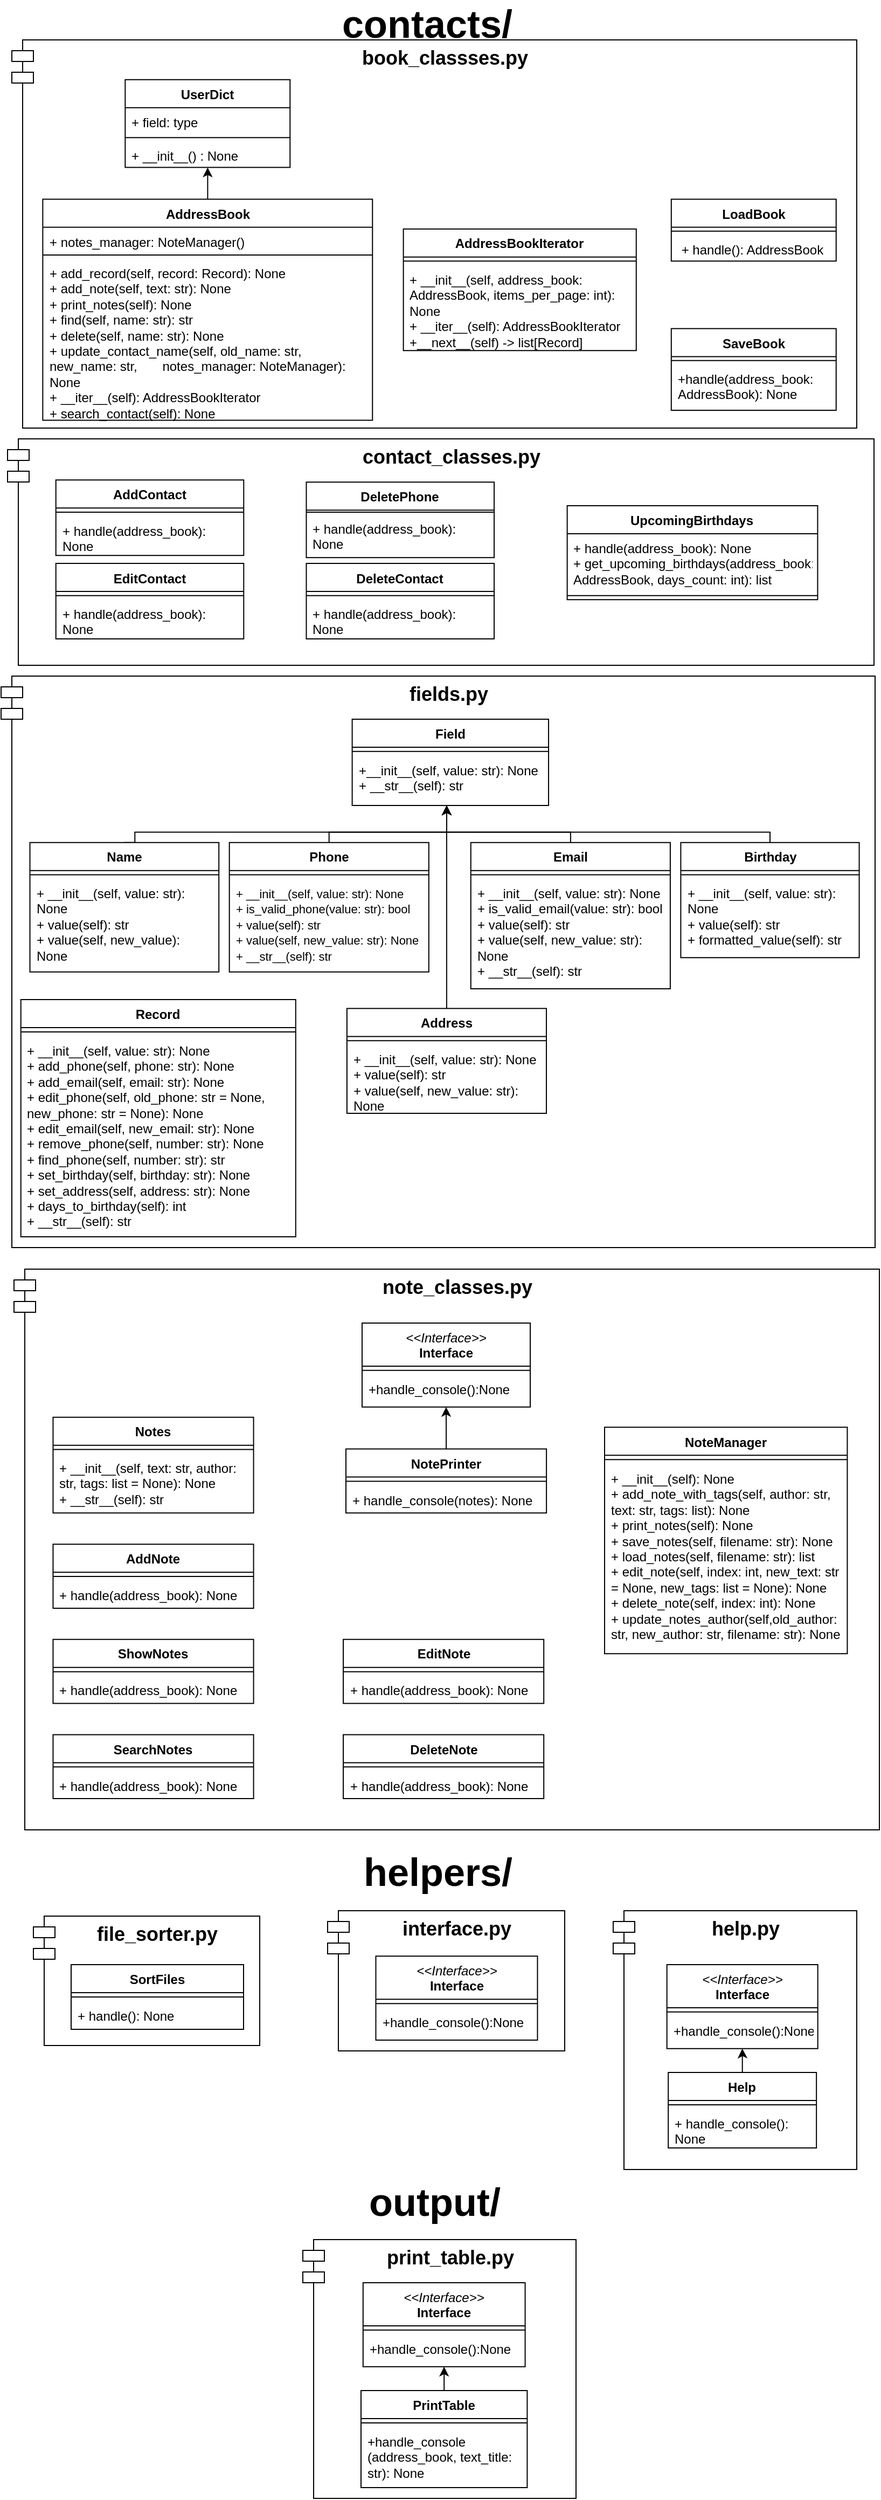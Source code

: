 <mxfile version="22.1.16" type="device">
  <diagram name="Страница — 1" id="YA0gbOQREJx_1X5DMT34">
    <mxGraphModel dx="965" dy="424" grid="1" gridSize="10" guides="1" tooltips="1" connect="1" arrows="1" fold="1" page="1" pageScale="1" pageWidth="827" pageHeight="1169" math="0" shadow="0">
      <root>
        <mxCell id="0" />
        <mxCell id="1" parent="0" />
        <mxCell id="fIZk-Au_TW16lUrg5-2D-3" value="" style="group" parent="1" vertex="1" connectable="0">
          <mxGeometry x="12" y="1180" width="803" height="520" as="geometry" />
        </mxCell>
        <mxCell id="fIZk-Au_TW16lUrg5-2D-47" value="" style="group" parent="fIZk-Au_TW16lUrg5-2D-3" vertex="1" connectable="0">
          <mxGeometry width="803" height="520" as="geometry" />
        </mxCell>
        <mxCell id="BQGbku_7ywCpy-vDLekk-100" value="&lt;font style=&quot;font-size: 18px;&quot;&gt;&lt;b&gt;note_classes.py&lt;/b&gt;&lt;/font&gt;" style="shape=module;align=left;spacingLeft=20;align=center;verticalAlign=top;whiteSpace=wrap;html=1;" parent="fIZk-Au_TW16lUrg5-2D-47" vertex="1">
          <mxGeometry width="803" height="520" as="geometry" />
        </mxCell>
        <mxCell id="BQGbku_7ywCpy-vDLekk-101" value="Notes" style="swimlane;fontStyle=1;align=center;verticalAlign=top;childLayout=stackLayout;horizontal=1;startSize=26;horizontalStack=0;resizeParent=1;resizeParentMax=0;resizeLast=0;collapsible=1;marginBottom=0;whiteSpace=wrap;html=1;" parent="fIZk-Au_TW16lUrg5-2D-47" vertex="1">
          <mxGeometry x="36.233" y="137.358" width="186.061" height="88.792" as="geometry" />
        </mxCell>
        <mxCell id="BQGbku_7ywCpy-vDLekk-102" value="" style="line;strokeWidth=1;fillColor=none;align=left;verticalAlign=middle;spacingTop=-1;spacingLeft=3;spacingRight=3;rotatable=0;labelPosition=right;points=[];portConstraint=eastwest;strokeColor=inherit;" parent="BQGbku_7ywCpy-vDLekk-101" vertex="1">
          <mxGeometry y="26" width="186.061" height="7.849" as="geometry" />
        </mxCell>
        <mxCell id="BQGbku_7ywCpy-vDLekk-103" value="+&amp;nbsp;__init__(self, text: str, author: str, tags: list = None): None&lt;br&gt;+&amp;nbsp;__str__(self): str" style="text;strokeColor=none;fillColor=none;align=left;verticalAlign=top;spacingLeft=4;spacingRight=4;overflow=hidden;rotatable=0;points=[[0,0.5],[1,0.5]];portConstraint=eastwest;whiteSpace=wrap;html=1;" parent="BQGbku_7ywCpy-vDLekk-101" vertex="1">
          <mxGeometry y="33.849" width="186.061" height="54.943" as="geometry" />
        </mxCell>
        <mxCell id="BQGbku_7ywCpy-vDLekk-104" value="NotePrinter" style="swimlane;fontStyle=1;align=center;verticalAlign=top;childLayout=stackLayout;horizontal=1;startSize=26;horizontalStack=0;resizeParent=1;resizeParentMax=0;resizeLast=0;collapsible=1;marginBottom=0;whiteSpace=wrap;html=1;" parent="fIZk-Au_TW16lUrg5-2D-47" vertex="1">
          <mxGeometry x="307.999" y="166.79" width="186.061" height="59.358" as="geometry" />
        </mxCell>
        <mxCell id="BQGbku_7ywCpy-vDLekk-105" value="" style="line;strokeWidth=1;fillColor=none;align=left;verticalAlign=middle;spacingTop=-1;spacingLeft=3;spacingRight=3;rotatable=0;labelPosition=right;points=[];portConstraint=eastwest;strokeColor=inherit;" parent="BQGbku_7ywCpy-vDLekk-104" vertex="1">
          <mxGeometry y="26" width="186.061" height="7.849" as="geometry" />
        </mxCell>
        <mxCell id="BQGbku_7ywCpy-vDLekk-106" value="+ handle_console(notes): None" style="text;strokeColor=none;fillColor=none;align=left;verticalAlign=top;spacingLeft=4;spacingRight=4;overflow=hidden;rotatable=0;points=[[0,0.5],[1,0.5]];portConstraint=eastwest;whiteSpace=wrap;html=1;" parent="BQGbku_7ywCpy-vDLekk-104" vertex="1">
          <mxGeometry y="33.849" width="186.061" height="25.509" as="geometry" />
        </mxCell>
        <mxCell id="BQGbku_7ywCpy-vDLekk-109" value="&lt;b style=&quot;border-color: var(--border-color);&quot;&gt;&lt;i style=&quot;border-color: var(--border-color); font-weight: 400;&quot;&gt;&amp;lt;&amp;lt;Interface&amp;gt;&amp;gt;&lt;/i&gt;&lt;br&gt;Interface&lt;br&gt;&lt;br&gt;&lt;/b&gt;" style="swimlane;fontStyle=1;align=center;verticalAlign=top;childLayout=stackLayout;horizontal=1;startSize=40;horizontalStack=0;resizeParent=1;resizeParentMax=0;resizeLast=0;collapsible=1;marginBottom=0;whiteSpace=wrap;html=1;" parent="fIZk-Au_TW16lUrg5-2D-47" vertex="1">
          <mxGeometry x="323" y="50" width="156.02" height="77.849" as="geometry" />
        </mxCell>
        <mxCell id="BQGbku_7ywCpy-vDLekk-111" value="" style="line;strokeWidth=1;fillColor=none;align=left;verticalAlign=middle;spacingTop=-1;spacingLeft=3;spacingRight=3;rotatable=0;labelPosition=right;points=[];portConstraint=eastwest;strokeColor=inherit;" parent="BQGbku_7ywCpy-vDLekk-109" vertex="1">
          <mxGeometry y="40" width="156.02" height="7.849" as="geometry" />
        </mxCell>
        <mxCell id="BQGbku_7ywCpy-vDLekk-112" value="+handle_console():None" style="text;strokeColor=none;fillColor=none;align=left;verticalAlign=top;spacingLeft=4;spacingRight=4;overflow=hidden;rotatable=0;points=[[0,0.5],[1,0.5]];portConstraint=eastwest;whiteSpace=wrap;html=1;" parent="BQGbku_7ywCpy-vDLekk-109" vertex="1">
          <mxGeometry y="47.849" width="156.02" height="30" as="geometry" />
        </mxCell>
        <mxCell id="BQGbku_7ywCpy-vDLekk-113" style="edgeStyle=orthogonalEdgeStyle;rounded=0;orthogonalLoop=1;jettySize=auto;html=1;" parent="fIZk-Au_TW16lUrg5-2D-47" source="BQGbku_7ywCpy-vDLekk-104" target="BQGbku_7ywCpy-vDLekk-109" edge="1">
          <mxGeometry relative="1" as="geometry" />
        </mxCell>
        <mxCell id="BQGbku_7ywCpy-vDLekk-114" value="NoteManager" style="swimlane;fontStyle=1;align=center;verticalAlign=top;childLayout=stackLayout;horizontal=1;startSize=26;horizontalStack=0;resizeParent=1;resizeParentMax=0;resizeLast=0;collapsible=1;marginBottom=0;whiteSpace=wrap;html=1;" parent="fIZk-Au_TW16lUrg5-2D-47" vertex="1">
          <mxGeometry x="548.0" y="146.68" width="225.23" height="209.999" as="geometry" />
        </mxCell>
        <mxCell id="BQGbku_7ywCpy-vDLekk-115" value="" style="line;strokeWidth=1;fillColor=none;align=left;verticalAlign=middle;spacingTop=-1;spacingLeft=3;spacingRight=3;rotatable=0;labelPosition=right;points=[];portConstraint=eastwest;strokeColor=inherit;" parent="BQGbku_7ywCpy-vDLekk-114" vertex="1">
          <mxGeometry y="26" width="225.23" height="7.849" as="geometry" />
        </mxCell>
        <mxCell id="BQGbku_7ywCpy-vDLekk-116" value="+&amp;nbsp;__init__(self): None&lt;br&gt;+&amp;nbsp;add_note_with_tags(self, author: str, text: str, tags: list): None&lt;br&gt;+&amp;nbsp;print_notes(self): None&lt;br&gt;+&amp;nbsp;save_notes(self, filename: str): None&lt;br&gt;+&amp;nbsp;load_notes(self, filename: str): list&lt;br&gt;+&amp;nbsp;edit_note(self, index: int, new_text: str = None,&amp;nbsp;new_tags: list = None): None&lt;br&gt;+ delete_note(self, index: int): None&lt;br&gt;+&amp;nbsp;&lt;span style=&quot;background-color: initial;&quot;&gt;update_notes_author(self,old_author: str, new_author: str,&lt;/span&gt;&lt;span style=&quot;background-color: initial;&quot;&gt;&amp;nbsp;filename: str): None&lt;/span&gt;&lt;span style=&quot;background-color: initial;&quot;&gt;&lt;br&gt;&lt;/span&gt;" style="text;strokeColor=none;fillColor=none;align=left;verticalAlign=top;spacingLeft=4;spacingRight=4;overflow=hidden;rotatable=0;points=[[0,0.5],[1,0.5]];portConstraint=eastwest;whiteSpace=wrap;html=1;" parent="BQGbku_7ywCpy-vDLekk-114" vertex="1">
          <mxGeometry y="33.849" width="225.23" height="176.15" as="geometry" />
        </mxCell>
        <mxCell id="BQGbku_7ywCpy-vDLekk-117" value="AddNote" style="swimlane;fontStyle=1;align=center;verticalAlign=top;childLayout=stackLayout;horizontal=1;startSize=26;horizontalStack=0;resizeParent=1;resizeParentMax=0;resizeLast=0;collapsible=1;marginBottom=0;whiteSpace=wrap;html=1;" parent="fIZk-Au_TW16lUrg5-2D-47" vertex="1">
          <mxGeometry x="36.233" y="255.094" width="186.061" height="59.358" as="geometry" />
        </mxCell>
        <mxCell id="BQGbku_7ywCpy-vDLekk-118" value="" style="line;strokeWidth=1;fillColor=none;align=left;verticalAlign=middle;spacingTop=-1;spacingLeft=3;spacingRight=3;rotatable=0;labelPosition=right;points=[];portConstraint=eastwest;strokeColor=inherit;" parent="BQGbku_7ywCpy-vDLekk-117" vertex="1">
          <mxGeometry y="26" width="186.061" height="7.849" as="geometry" />
        </mxCell>
        <mxCell id="BQGbku_7ywCpy-vDLekk-119" value="+ handle(address_book): None&lt;br&gt;" style="text;strokeColor=none;fillColor=none;align=left;verticalAlign=top;spacingLeft=4;spacingRight=4;overflow=hidden;rotatable=0;points=[[0,0.5],[1,0.5]];portConstraint=eastwest;whiteSpace=wrap;html=1;" parent="BQGbku_7ywCpy-vDLekk-117" vertex="1">
          <mxGeometry y="33.849" width="186.061" height="25.509" as="geometry" />
        </mxCell>
        <mxCell id="BQGbku_7ywCpy-vDLekk-120" value="ShowNotes" style="swimlane;fontStyle=1;align=center;verticalAlign=top;childLayout=stackLayout;horizontal=1;startSize=26;horizontalStack=0;resizeParent=1;resizeParentMax=0;resizeLast=0;collapsible=1;marginBottom=0;whiteSpace=wrap;html=1;" parent="fIZk-Au_TW16lUrg5-2D-47" vertex="1">
          <mxGeometry x="36.233" y="343.396" width="186.061" height="59.358" as="geometry" />
        </mxCell>
        <mxCell id="BQGbku_7ywCpy-vDLekk-121" value="" style="line;strokeWidth=1;fillColor=none;align=left;verticalAlign=middle;spacingTop=-1;spacingLeft=3;spacingRight=3;rotatable=0;labelPosition=right;points=[];portConstraint=eastwest;strokeColor=inherit;" parent="BQGbku_7ywCpy-vDLekk-120" vertex="1">
          <mxGeometry y="26" width="186.061" height="7.849" as="geometry" />
        </mxCell>
        <mxCell id="BQGbku_7ywCpy-vDLekk-122" value="+ handle(address_book): None&lt;br&gt;" style="text;strokeColor=none;fillColor=none;align=left;verticalAlign=top;spacingLeft=4;spacingRight=4;overflow=hidden;rotatable=0;points=[[0,0.5],[1,0.5]];portConstraint=eastwest;whiteSpace=wrap;html=1;" parent="BQGbku_7ywCpy-vDLekk-120" vertex="1">
          <mxGeometry y="33.849" width="186.061" height="25.509" as="geometry" />
        </mxCell>
        <mxCell id="BQGbku_7ywCpy-vDLekk-124" value="SearchNotes" style="swimlane;fontStyle=1;align=center;verticalAlign=top;childLayout=stackLayout;horizontal=1;startSize=26;horizontalStack=0;resizeParent=1;resizeParentMax=0;resizeLast=0;collapsible=1;marginBottom=0;whiteSpace=wrap;html=1;" parent="fIZk-Au_TW16lUrg5-2D-47" vertex="1">
          <mxGeometry x="36.233" y="431.698" width="186.061" height="59.358" as="geometry" />
        </mxCell>
        <mxCell id="BQGbku_7ywCpy-vDLekk-125" value="" style="line;strokeWidth=1;fillColor=none;align=left;verticalAlign=middle;spacingTop=-1;spacingLeft=3;spacingRight=3;rotatable=0;labelPosition=right;points=[];portConstraint=eastwest;strokeColor=inherit;" parent="BQGbku_7ywCpy-vDLekk-124" vertex="1">
          <mxGeometry y="26" width="186.061" height="7.849" as="geometry" />
        </mxCell>
        <mxCell id="BQGbku_7ywCpy-vDLekk-126" value="+ handle(address_book): None&lt;br&gt;" style="text;strokeColor=none;fillColor=none;align=left;verticalAlign=top;spacingLeft=4;spacingRight=4;overflow=hidden;rotatable=0;points=[[0,0.5],[1,0.5]];portConstraint=eastwest;whiteSpace=wrap;html=1;" parent="BQGbku_7ywCpy-vDLekk-124" vertex="1">
          <mxGeometry y="33.849" width="186.061" height="25.509" as="geometry" />
        </mxCell>
        <mxCell id="BQGbku_7ywCpy-vDLekk-127" value="EditNote" style="swimlane;fontStyle=1;align=center;verticalAlign=top;childLayout=stackLayout;horizontal=1;startSize=26;horizontalStack=0;resizeParent=1;resizeParentMax=0;resizeLast=0;collapsible=1;marginBottom=0;whiteSpace=wrap;html=1;" parent="fIZk-Au_TW16lUrg5-2D-47" vertex="1">
          <mxGeometry x="305.532" y="343.396" width="186.061" height="59.358" as="geometry" />
        </mxCell>
        <mxCell id="BQGbku_7ywCpy-vDLekk-128" value="" style="line;strokeWidth=1;fillColor=none;align=left;verticalAlign=middle;spacingTop=-1;spacingLeft=3;spacingRight=3;rotatable=0;labelPosition=right;points=[];portConstraint=eastwest;strokeColor=inherit;" parent="BQGbku_7ywCpy-vDLekk-127" vertex="1">
          <mxGeometry y="26" width="186.061" height="7.849" as="geometry" />
        </mxCell>
        <mxCell id="BQGbku_7ywCpy-vDLekk-129" value="+ handle(address_book): None&lt;br&gt;" style="text;strokeColor=none;fillColor=none;align=left;verticalAlign=top;spacingLeft=4;spacingRight=4;overflow=hidden;rotatable=0;points=[[0,0.5],[1,0.5]];portConstraint=eastwest;whiteSpace=wrap;html=1;" parent="BQGbku_7ywCpy-vDLekk-127" vertex="1">
          <mxGeometry y="33.849" width="186.061" height="25.509" as="geometry" />
        </mxCell>
        <mxCell id="BQGbku_7ywCpy-vDLekk-130" value="DeleteNote" style="swimlane;fontStyle=1;align=center;verticalAlign=top;childLayout=stackLayout;horizontal=1;startSize=26;horizontalStack=0;resizeParent=1;resizeParentMax=0;resizeLast=0;collapsible=1;marginBottom=0;whiteSpace=wrap;html=1;" parent="fIZk-Au_TW16lUrg5-2D-47" vertex="1">
          <mxGeometry x="305.532" y="431.698" width="186.061" height="59.358" as="geometry" />
        </mxCell>
        <mxCell id="BQGbku_7ywCpy-vDLekk-131" value="" style="line;strokeWidth=1;fillColor=none;align=left;verticalAlign=middle;spacingTop=-1;spacingLeft=3;spacingRight=3;rotatable=0;labelPosition=right;points=[];portConstraint=eastwest;strokeColor=inherit;" parent="BQGbku_7ywCpy-vDLekk-130" vertex="1">
          <mxGeometry y="26" width="186.061" height="7.849" as="geometry" />
        </mxCell>
        <mxCell id="BQGbku_7ywCpy-vDLekk-132" value="+ handle(address_book): None&lt;br&gt;" style="text;strokeColor=none;fillColor=none;align=left;verticalAlign=top;spacingLeft=4;spacingRight=4;overflow=hidden;rotatable=0;points=[[0,0.5],[1,0.5]];portConstraint=eastwest;whiteSpace=wrap;html=1;" parent="BQGbku_7ywCpy-vDLekk-130" vertex="1">
          <mxGeometry y="33.849" width="186.061" height="25.509" as="geometry" />
        </mxCell>
        <mxCell id="fIZk-Au_TW16lUrg5-2D-5" value="" style="group" parent="1" vertex="1" connectable="0">
          <mxGeometry x="16" y="410" width="794" height="210" as="geometry" />
        </mxCell>
        <mxCell id="BQGbku_7ywCpy-vDLekk-48" value="&lt;font style=&quot;font-size: 18px;&quot;&gt;&lt;b&gt;contact_classes.py&lt;/b&gt;&lt;/font&gt;" style="shape=module;align=left;spacingLeft=20;align=center;verticalAlign=top;whiteSpace=wrap;html=1;" parent="fIZk-Au_TW16lUrg5-2D-5" vertex="1">
          <mxGeometry x="-10" width="804" height="210" as="geometry" />
        </mxCell>
        <mxCell id="BQGbku_7ywCpy-vDLekk-49" value="AddContact" style="swimlane;fontStyle=1;align=center;verticalAlign=top;childLayout=stackLayout;horizontal=1;startSize=26;horizontalStack=0;resizeParent=1;resizeParentMax=0;resizeLast=0;collapsible=1;marginBottom=0;whiteSpace=wrap;html=1;" parent="fIZk-Au_TW16lUrg5-2D-5" vertex="1">
          <mxGeometry x="34.86" y="38.18" width="174.29" height="69.996" as="geometry" />
        </mxCell>
        <mxCell id="BQGbku_7ywCpy-vDLekk-51" value="" style="line;strokeWidth=1;fillColor=none;align=left;verticalAlign=middle;spacingTop=-1;spacingLeft=3;spacingRight=3;rotatable=0;labelPosition=right;points=[];portConstraint=eastwest;strokeColor=inherit;" parent="BQGbku_7ywCpy-vDLekk-49" vertex="1">
          <mxGeometry y="26" width="174.29" height="7.636" as="geometry" />
        </mxCell>
        <mxCell id="BQGbku_7ywCpy-vDLekk-52" value="+&amp;nbsp;handle(address_book): None" style="text;strokeColor=none;fillColor=none;align=left;verticalAlign=top;spacingLeft=4;spacingRight=4;overflow=hidden;rotatable=0;points=[[0,0.5],[1,0.5]];portConstraint=eastwest;whiteSpace=wrap;html=1;" parent="BQGbku_7ywCpy-vDLekk-49" vertex="1">
          <mxGeometry y="33.636" width="174.29" height="36.36" as="geometry" />
        </mxCell>
        <mxCell id="BQGbku_7ywCpy-vDLekk-53" value="EditContact" style="swimlane;fontStyle=1;align=center;verticalAlign=top;childLayout=stackLayout;horizontal=1;startSize=26;horizontalStack=0;resizeParent=1;resizeParentMax=0;resizeLast=0;collapsible=1;marginBottom=0;whiteSpace=wrap;html=1;" parent="fIZk-Au_TW16lUrg5-2D-5" vertex="1">
          <mxGeometry x="34.859" y="115.5" width="174.29" height="69.996" as="geometry" />
        </mxCell>
        <mxCell id="BQGbku_7ywCpy-vDLekk-54" value="" style="line;strokeWidth=1;fillColor=none;align=left;verticalAlign=middle;spacingTop=-1;spacingLeft=3;spacingRight=3;rotatable=0;labelPosition=right;points=[];portConstraint=eastwest;strokeColor=inherit;" parent="BQGbku_7ywCpy-vDLekk-53" vertex="1">
          <mxGeometry y="26" width="174.29" height="7.636" as="geometry" />
        </mxCell>
        <mxCell id="BQGbku_7ywCpy-vDLekk-55" value="+&amp;nbsp;handle(address_book): None" style="text;strokeColor=none;fillColor=none;align=left;verticalAlign=top;spacingLeft=4;spacingRight=4;overflow=hidden;rotatable=0;points=[[0,0.5],[1,0.5]];portConstraint=eastwest;whiteSpace=wrap;html=1;" parent="BQGbku_7ywCpy-vDLekk-53" vertex="1">
          <mxGeometry y="33.636" width="174.29" height="36.36" as="geometry" />
        </mxCell>
        <mxCell id="BQGbku_7ywCpy-vDLekk-56" value="DeleteContact" style="swimlane;fontStyle=1;align=center;verticalAlign=top;childLayout=stackLayout;horizontal=1;startSize=26;horizontalStack=0;resizeParent=1;resizeParentMax=0;resizeLast=0;collapsible=1;marginBottom=0;whiteSpace=wrap;html=1;" parent="fIZk-Au_TW16lUrg5-2D-5" vertex="1">
          <mxGeometry x="267.249" y="115.5" width="174.29" height="69.996" as="geometry" />
        </mxCell>
        <mxCell id="BQGbku_7ywCpy-vDLekk-57" value="" style="line;strokeWidth=1;fillColor=none;align=left;verticalAlign=middle;spacingTop=-1;spacingLeft=3;spacingRight=3;rotatable=0;labelPosition=right;points=[];portConstraint=eastwest;strokeColor=inherit;" parent="BQGbku_7ywCpy-vDLekk-56" vertex="1">
          <mxGeometry y="26" width="174.29" height="7.636" as="geometry" />
        </mxCell>
        <mxCell id="BQGbku_7ywCpy-vDLekk-58" value="+&amp;nbsp;handle(address_book): None" style="text;strokeColor=none;fillColor=none;align=left;verticalAlign=top;spacingLeft=4;spacingRight=4;overflow=hidden;rotatable=0;points=[[0,0.5],[1,0.5]];portConstraint=eastwest;whiteSpace=wrap;html=1;" parent="BQGbku_7ywCpy-vDLekk-56" vertex="1">
          <mxGeometry y="33.636" width="174.29" height="36.36" as="geometry" />
        </mxCell>
        <mxCell id="BQGbku_7ywCpy-vDLekk-59" value="DeletePhone" style="swimlane;fontStyle=1;align=center;verticalAlign=top;childLayout=stackLayout;horizontal=1;startSize=26;horizontalStack=0;resizeParent=1;resizeParentMax=0;resizeLast=0;collapsible=1;marginBottom=0;whiteSpace=wrap;html=1;" parent="fIZk-Au_TW16lUrg5-2D-5" vertex="1">
          <mxGeometry x="267.249" y="40.091" width="174.29" height="69.998" as="geometry" />
        </mxCell>
        <mxCell id="BQGbku_7ywCpy-vDLekk-60" value="" style="line;strokeWidth=1;fillColor=none;align=left;verticalAlign=middle;spacingTop=-1;spacingLeft=3;spacingRight=3;rotatable=0;labelPosition=right;points=[];portConstraint=eastwest;strokeColor=inherit;" parent="BQGbku_7ywCpy-vDLekk-59" vertex="1">
          <mxGeometry y="26" width="174.29" height="3.818" as="geometry" />
        </mxCell>
        <mxCell id="BQGbku_7ywCpy-vDLekk-61" value="+&amp;nbsp;handle(address_book): None" style="text;strokeColor=none;fillColor=none;align=left;verticalAlign=top;spacingLeft=4;spacingRight=4;overflow=hidden;rotatable=0;points=[[0,0.5],[1,0.5]];portConstraint=eastwest;whiteSpace=wrap;html=1;" parent="BQGbku_7ywCpy-vDLekk-59" vertex="1">
          <mxGeometry y="29.818" width="174.29" height="40.18" as="geometry" />
        </mxCell>
        <mxCell id="BQGbku_7ywCpy-vDLekk-62" value="UpcomingBirthdays" style="swimlane;fontStyle=1;align=center;verticalAlign=top;childLayout=stackLayout;horizontal=1;startSize=26;horizontalStack=0;resizeParent=1;resizeParentMax=0;resizeLast=0;collapsible=1;marginBottom=0;whiteSpace=wrap;html=1;" parent="fIZk-Au_TW16lUrg5-2D-5" vertex="1">
          <mxGeometry x="509.322" y="62.045" width="232.39" height="87.091" as="geometry" />
        </mxCell>
        <mxCell id="BQGbku_7ywCpy-vDLekk-64" value="+&amp;nbsp;handle(address_book): None&lt;br&gt;+&amp;nbsp;get_upcoming_birthdays(address_book: AddressBook, days_count: int): list" style="text;strokeColor=none;fillColor=none;align=left;verticalAlign=top;spacingLeft=4;spacingRight=4;overflow=hidden;rotatable=0;points=[[0,0.5],[1,0.5]];portConstraint=eastwest;whiteSpace=wrap;html=1;" parent="BQGbku_7ywCpy-vDLekk-62" vertex="1">
          <mxGeometry y="26" width="232.39" height="53.455" as="geometry" />
        </mxCell>
        <mxCell id="BQGbku_7ywCpy-vDLekk-63" value="" style="line;strokeWidth=1;fillColor=none;align=left;verticalAlign=middle;spacingTop=-1;spacingLeft=3;spacingRight=3;rotatable=0;labelPosition=right;points=[];portConstraint=eastwest;strokeColor=inherit;" parent="BQGbku_7ywCpy-vDLekk-62" vertex="1">
          <mxGeometry y="79.455" width="232.39" height="7.636" as="geometry" />
        </mxCell>
        <mxCell id="BQGbku_7ywCpy-vDLekk-65" style="edgeStyle=orthogonalEdgeStyle;rounded=0;orthogonalLoop=1;jettySize=auto;html=1;exitX=0.5;exitY=1;exitDx=0;exitDy=0;" parent="fIZk-Au_TW16lUrg5-2D-5" source="BQGbku_7ywCpy-vDLekk-48" target="BQGbku_7ywCpy-vDLekk-48" edge="1">
          <mxGeometry relative="1" as="geometry" />
        </mxCell>
        <mxCell id="fIZk-Au_TW16lUrg5-2D-6" value="" style="group" parent="1" vertex="1" connectable="0">
          <mxGeometry x="10" y="40" width="784" height="360" as="geometry" />
        </mxCell>
        <mxCell id="BQGbku_7ywCpy-vDLekk-47" value="&lt;b&gt;&lt;font style=&quot;font-size: 18px;&quot;&gt;book_classses.py&lt;/font&gt;&lt;/b&gt;" style="shape=module;align=left;spacingLeft=20;align=center;verticalAlign=top;whiteSpace=wrap;html=1;" parent="fIZk-Au_TW16lUrg5-2D-6" vertex="1">
          <mxGeometry width="784.0" height="360" as="geometry" />
        </mxCell>
        <mxCell id="BQGbku_7ywCpy-vDLekk-16" value="UserDict" style="swimlane;fontStyle=1;align=center;verticalAlign=top;childLayout=stackLayout;horizontal=1;startSize=26;horizontalStack=0;resizeParent=1;resizeParentMax=0;resizeLast=0;collapsible=1;marginBottom=0;whiteSpace=wrap;html=1;" parent="fIZk-Au_TW16lUrg5-2D-6" vertex="1">
          <mxGeometry x="105.171" y="36.923" width="152.976" height="81.385" as="geometry">
            <mxRectangle x="80" y="40" width="90" height="30" as="alternateBounds" />
          </mxGeometry>
        </mxCell>
        <mxCell id="BQGbku_7ywCpy-vDLekk-17" value="+ field: type" style="text;strokeColor=none;fillColor=none;align=left;verticalAlign=top;spacingLeft=4;spacingRight=4;overflow=hidden;rotatable=0;points=[[0,0.5],[1,0.5]];portConstraint=eastwest;whiteSpace=wrap;html=1;" parent="BQGbku_7ywCpy-vDLekk-16" vertex="1">
          <mxGeometry y="26" width="152.976" height="24" as="geometry" />
        </mxCell>
        <mxCell id="BQGbku_7ywCpy-vDLekk-18" value="" style="line;strokeWidth=1;fillColor=none;align=left;verticalAlign=middle;spacingTop=-1;spacingLeft=3;spacingRight=3;rotatable=0;labelPosition=right;points=[];portConstraint=eastwest;strokeColor=inherit;" parent="BQGbku_7ywCpy-vDLekk-16" vertex="1">
          <mxGeometry y="50" width="152.976" height="7.385" as="geometry" />
        </mxCell>
        <mxCell id="BQGbku_7ywCpy-vDLekk-19" value="+&amp;nbsp;__init__()  : None" style="text;strokeColor=none;fillColor=none;align=left;verticalAlign=top;spacingLeft=4;spacingRight=4;overflow=hidden;rotatable=0;points=[[0,0.5],[1,0.5]];portConstraint=eastwest;whiteSpace=wrap;html=1;" parent="BQGbku_7ywCpy-vDLekk-16" vertex="1">
          <mxGeometry y="57.385" width="152.976" height="24" as="geometry" />
        </mxCell>
        <mxCell id="BQGbku_7ywCpy-vDLekk-30" style="edgeStyle=orthogonalEdgeStyle;rounded=0;orthogonalLoop=1;jettySize=auto;html=1;" parent="fIZk-Au_TW16lUrg5-2D-6" source="BQGbku_7ywCpy-vDLekk-24" target="BQGbku_7ywCpy-vDLekk-16" edge="1">
          <mxGeometry relative="1" as="geometry" />
        </mxCell>
        <mxCell id="BQGbku_7ywCpy-vDLekk-24" value="AddressBook" style="swimlane;fontStyle=1;align=center;verticalAlign=top;childLayout=stackLayout;horizontal=1;startSize=26;horizontalStack=0;resizeParent=1;resizeParentMax=0;resizeLast=0;collapsible=1;marginBottom=0;whiteSpace=wrap;html=1;" parent="fIZk-Au_TW16lUrg5-2D-6" vertex="1">
          <mxGeometry x="28.683" y="147.692" width="305.951" height="205.077" as="geometry" />
        </mxCell>
        <mxCell id="BQGbku_7ywCpy-vDLekk-25" value="+ notes_manager: NoteManager()" style="text;strokeColor=none;fillColor=none;align=left;verticalAlign=top;spacingLeft=4;spacingRight=4;overflow=hidden;rotatable=0;points=[[0,0.5],[1,0.5]];portConstraint=eastwest;whiteSpace=wrap;html=1;" parent="BQGbku_7ywCpy-vDLekk-24" vertex="1">
          <mxGeometry y="26" width="305.951" height="22.154" as="geometry" />
        </mxCell>
        <mxCell id="BQGbku_7ywCpy-vDLekk-26" value="" style="line;strokeWidth=1;fillColor=none;align=left;verticalAlign=middle;spacingTop=-1;spacingLeft=3;spacingRight=3;rotatable=0;labelPosition=right;points=[];portConstraint=eastwest;strokeColor=inherit;" parent="BQGbku_7ywCpy-vDLekk-24" vertex="1">
          <mxGeometry y="48.154" width="305.951" height="7.385" as="geometry" />
        </mxCell>
        <mxCell id="BQGbku_7ywCpy-vDLekk-27" value="+ add_record(self, record: Record): None&lt;br&gt;+ add_note(self, text: str): None&lt;br&gt;+ print_notes(self): None&lt;br&gt;+ find(self, name: str): str&lt;br&gt;+&amp;nbsp;delete(self, name: str): None&lt;br&gt;+&amp;nbsp;update_contact_name(self, old_name: str, new_name: str,&lt;span style=&quot;background-color: initial;&quot;&gt;&amp;nbsp; &amp;nbsp; &amp;nbsp; &amp;nbsp;notes_manager: NoteManager): None&lt;br&gt;+ __iter__(self): AddressBookIterator&lt;br&gt;+ search_contact(self): None&lt;br&gt;+ search(self, query: str): (list, list)&lt;br&gt;&lt;/span&gt;" style="text;strokeColor=none;fillColor=none;align=left;verticalAlign=top;spacingLeft=4;spacingRight=4;overflow=hidden;rotatable=0;points=[[0,0.5],[1,0.5]];portConstraint=eastwest;whiteSpace=wrap;html=1;" parent="BQGbku_7ywCpy-vDLekk-24" vertex="1">
          <mxGeometry y="55.538" width="305.951" height="149.538" as="geometry" />
        </mxCell>
        <mxCell id="BQGbku_7ywCpy-vDLekk-31" value="AddressBookIterator" style="swimlane;fontStyle=1;align=center;verticalAlign=top;childLayout=stackLayout;horizontal=1;startSize=26;horizontalStack=0;resizeParent=1;resizeParentMax=0;resizeLast=0;collapsible=1;marginBottom=0;whiteSpace=wrap;html=1;" parent="fIZk-Au_TW16lUrg5-2D-6" vertex="1">
          <mxGeometry x="363.317" y="175.385" width="216.078" height="112.769" as="geometry" />
        </mxCell>
        <mxCell id="BQGbku_7ywCpy-vDLekk-33" value="" style="line;strokeWidth=1;fillColor=none;align=left;verticalAlign=middle;spacingTop=-1;spacingLeft=3;spacingRight=3;rotatable=0;labelPosition=right;points=[];portConstraint=eastwest;strokeColor=inherit;" parent="BQGbku_7ywCpy-vDLekk-31" vertex="1">
          <mxGeometry y="26" width="216.078" height="7.385" as="geometry" />
        </mxCell>
        <mxCell id="BQGbku_7ywCpy-vDLekk-34" value="+ __init__(self, address_book: AddressBook, items_per_page: int): None&lt;br&gt;+ __iter__(self): AddressBookIterator&lt;br&gt;+__next__(self) -&amp;gt; list[Record]&lt;br&gt;&lt;br&gt;" style="text;strokeColor=none;fillColor=none;align=left;verticalAlign=top;spacingLeft=4;spacingRight=4;overflow=hidden;rotatable=0;points=[[0,0.5],[1,0.5]];portConstraint=eastwest;whiteSpace=wrap;html=1;" parent="BQGbku_7ywCpy-vDLekk-31" vertex="1">
          <mxGeometry y="33.385" width="216.078" height="79.385" as="geometry" />
        </mxCell>
        <mxCell id="BQGbku_7ywCpy-vDLekk-36" value="LoadBook" style="swimlane;fontStyle=1;align=center;verticalAlign=top;childLayout=stackLayout;horizontal=1;startSize=26;horizontalStack=0;resizeParent=1;resizeParentMax=0;resizeLast=0;collapsible=1;marginBottom=0;whiteSpace=wrap;html=1;" parent="fIZk-Au_TW16lUrg5-2D-6" vertex="1">
          <mxGeometry x="611.902" y="147.692" width="152.976" height="57.385" as="geometry" />
        </mxCell>
        <mxCell id="BQGbku_7ywCpy-vDLekk-38" value="" style="line;strokeWidth=1;fillColor=none;align=left;verticalAlign=middle;spacingTop=-1;spacingLeft=3;spacingRight=3;rotatable=0;labelPosition=right;points=[];portConstraint=eastwest;strokeColor=inherit;" parent="BQGbku_7ywCpy-vDLekk-36" vertex="1">
          <mxGeometry y="26" width="152.976" height="7.385" as="geometry" />
        </mxCell>
        <mxCell id="BQGbku_7ywCpy-vDLekk-39" value="&amp;nbsp;+ handle(): AddressBook" style="text;strokeColor=none;fillColor=none;align=left;verticalAlign=top;spacingLeft=4;spacingRight=4;overflow=hidden;rotatable=0;points=[[0,0.5],[1,0.5]];portConstraint=eastwest;whiteSpace=wrap;html=1;" parent="BQGbku_7ywCpy-vDLekk-36" vertex="1">
          <mxGeometry y="33.385" width="152.976" height="24" as="geometry" />
        </mxCell>
        <mxCell id="BQGbku_7ywCpy-vDLekk-41" value="SaveBook" style="swimlane;fontStyle=1;align=center;verticalAlign=top;childLayout=stackLayout;horizontal=1;startSize=26;horizontalStack=0;resizeParent=1;resizeParentMax=0;resizeLast=0;collapsible=1;marginBottom=0;whiteSpace=wrap;html=1;" parent="fIZk-Au_TW16lUrg5-2D-6" vertex="1">
          <mxGeometry x="611.902" y="267.692" width="152.976" height="75.846" as="geometry" />
        </mxCell>
        <mxCell id="BQGbku_7ywCpy-vDLekk-42" value="" style="line;strokeWidth=1;fillColor=none;align=left;verticalAlign=middle;spacingTop=-1;spacingLeft=3;spacingRight=3;rotatable=0;labelPosition=right;points=[];portConstraint=eastwest;strokeColor=inherit;" parent="BQGbku_7ywCpy-vDLekk-41" vertex="1">
          <mxGeometry y="26" width="152.976" height="7.385" as="geometry" />
        </mxCell>
        <mxCell id="BQGbku_7ywCpy-vDLekk-43" value="+handle(address_book: AddressBook): None" style="text;strokeColor=none;fillColor=none;align=left;verticalAlign=top;spacingLeft=4;spacingRight=4;overflow=hidden;rotatable=0;points=[[0,0.5],[1,0.5]];portConstraint=eastwest;whiteSpace=wrap;html=1;" parent="BQGbku_7ywCpy-vDLekk-41" vertex="1">
          <mxGeometry y="33.385" width="152.976" height="42.462" as="geometry" />
        </mxCell>
        <mxCell id="fIZk-Au_TW16lUrg5-2D-7" value="&lt;font style=&quot;font-size: 36px;&quot;&gt;contacts/&lt;/font&gt;" style="text;strokeColor=none;fillColor=none;html=1;fontSize=24;fontStyle=1;verticalAlign=middle;align=center;" parent="1" vertex="1">
          <mxGeometry x="340" y="10" width="110" height="30" as="geometry" />
        </mxCell>
        <mxCell id="fIZk-Au_TW16lUrg5-2D-9" value="&lt;font style=&quot;font-size: 36px;&quot;&gt;helpers/&lt;/font&gt;" style="text;strokeColor=none;fillColor=none;html=1;fontSize=24;fontStyle=1;verticalAlign=middle;align=center;" parent="1" vertex="1">
          <mxGeometry x="350" y="1724" width="110" height="30" as="geometry" />
        </mxCell>
        <mxCell id="fIZk-Au_TW16lUrg5-2D-91" value="" style="group" parent="1" vertex="1" connectable="0">
          <mxGeometry y="630" width="811" height="530" as="geometry" />
        </mxCell>
        <mxCell id="BQGbku_7ywCpy-vDLekk-66" value="&lt;font style=&quot;font-size: 18px;&quot;&gt;&lt;b&gt;fields.py&lt;/b&gt;&lt;/font&gt;" style="shape=module;align=left;spacingLeft=20;align=center;verticalAlign=top;whiteSpace=wrap;html=1;" parent="fIZk-Au_TW16lUrg5-2D-91" vertex="1">
          <mxGeometry width="811" height="530" as="geometry" />
        </mxCell>
        <mxCell id="BQGbku_7ywCpy-vDLekk-93" value="Record" style="swimlane;fontStyle=1;align=center;verticalAlign=top;childLayout=stackLayout;horizontal=1;startSize=26;horizontalStack=0;resizeParent=1;resizeParentMax=0;resizeLast=0;collapsible=1;marginBottom=0;whiteSpace=wrap;html=1;" parent="fIZk-Au_TW16lUrg5-2D-91" vertex="1">
          <mxGeometry x="18.362" y="300" width="255.031" height="220" as="geometry" />
        </mxCell>
        <mxCell id="BQGbku_7ywCpy-vDLekk-94" value="" style="line;strokeWidth=1;fillColor=none;align=left;verticalAlign=middle;spacingTop=-1;spacingLeft=3;spacingRight=3;rotatable=0;labelPosition=right;points=[];portConstraint=eastwest;strokeColor=inherit;" parent="BQGbku_7ywCpy-vDLekk-93" vertex="1">
          <mxGeometry y="26" width="255.031" height="8" as="geometry" />
        </mxCell>
        <mxCell id="BQGbku_7ywCpy-vDLekk-95" value="+&amp;nbsp;__init__(self, value: str): None&lt;br&gt;+ add_phone(self, phone: str): None&lt;br&gt;+ add_email(self, email: str): None&lt;br&gt;+&amp;nbsp;edit_phone(self, old_phone: str = None, new_phone: str = None): None&lt;br&gt;+&amp;nbsp;edit_email(self, new_email: str): None&lt;br&gt;+&amp;nbsp;remove_phone(self, number: str): None&lt;br&gt;+&amp;nbsp;find_phone(self, number: str): str&lt;br&gt;+&amp;nbsp;set_birthday(self, birthday: str): None&lt;br&gt;+&amp;nbsp;set_address(self, address: str): None&lt;br&gt;+&amp;nbsp;days_to_birthday(self): int&lt;br&gt;+&amp;nbsp;__str__(self): str" style="text;strokeColor=none;fillColor=none;align=left;verticalAlign=top;spacingLeft=4;spacingRight=4;overflow=hidden;rotatable=0;points=[[0,0.5],[1,0.5]];portConstraint=eastwest;whiteSpace=wrap;html=1;" parent="BQGbku_7ywCpy-vDLekk-93" vertex="1">
          <mxGeometry y="34" width="255.031" height="186" as="geometry" />
        </mxCell>
        <mxCell id="BQGbku_7ywCpy-vDLekk-67" value="Field" style="swimlane;fontStyle=1;align=center;verticalAlign=top;childLayout=stackLayout;horizontal=1;startSize=26;horizontalStack=0;resizeParent=1;resizeParentMax=0;resizeLast=0;collapsible=1;marginBottom=0;whiteSpace=wrap;html=1;" parent="fIZk-Au_TW16lUrg5-2D-91" vertex="1">
          <mxGeometry x="325.808" y="40" width="182.215" height="79.998" as="geometry" />
        </mxCell>
        <mxCell id="BQGbku_7ywCpy-vDLekk-68" value="" style="line;strokeWidth=1;fillColor=none;align=left;verticalAlign=middle;spacingTop=-1;spacingLeft=3;spacingRight=3;rotatable=0;labelPosition=right;points=[];portConstraint=eastwest;strokeColor=inherit;" parent="BQGbku_7ywCpy-vDLekk-67" vertex="1">
          <mxGeometry y="26" width="182.215" height="7.698" as="geometry" />
        </mxCell>
        <mxCell id="BQGbku_7ywCpy-vDLekk-69" value="+__init__(self, value: str): None&lt;br&gt;+&amp;nbsp;__str__(self): str" style="text;strokeColor=none;fillColor=none;align=left;verticalAlign=top;spacingLeft=4;spacingRight=4;overflow=hidden;rotatable=0;points=[[0,0.5],[1,0.5]];portConstraint=eastwest;whiteSpace=wrap;html=1;" parent="BQGbku_7ywCpy-vDLekk-67" vertex="1">
          <mxGeometry y="33.698" width="182.215" height="46.3" as="geometry" />
        </mxCell>
        <mxCell id="BQGbku_7ywCpy-vDLekk-75" style="edgeStyle=orthogonalEdgeStyle;rounded=0;orthogonalLoop=1;jettySize=auto;html=1;exitX=0.5;exitY=0;exitDx=0;exitDy=0;" parent="fIZk-Au_TW16lUrg5-2D-91" source="BQGbku_7ywCpy-vDLekk-70" target="BQGbku_7ywCpy-vDLekk-69" edge="1">
          <mxGeometry relative="1" as="geometry">
            <Array as="points">
              <mxPoint x="124.17" y="144.717" />
              <mxPoint x="413.477" y="144.717" />
            </Array>
          </mxGeometry>
        </mxCell>
        <mxCell id="BQGbku_7ywCpy-vDLekk-70" value="Name" style="swimlane;fontStyle=1;align=center;verticalAlign=top;childLayout=stackLayout;horizontal=1;startSize=26;horizontalStack=0;resizeParent=1;resizeParentMax=0;resizeLast=0;collapsible=1;marginBottom=0;whiteSpace=wrap;html=1;" parent="fIZk-Au_TW16lUrg5-2D-91" vertex="1">
          <mxGeometry x="26.761" y="154.34" width="175.34" height="119.998" as="geometry" />
        </mxCell>
        <mxCell id="BQGbku_7ywCpy-vDLekk-72" value="" style="line;strokeWidth=1;fillColor=none;align=left;verticalAlign=middle;spacingTop=-1;spacingLeft=3;spacingRight=3;rotatable=0;labelPosition=right;points=[];portConstraint=eastwest;strokeColor=inherit;" parent="BQGbku_7ywCpy-vDLekk-70" vertex="1">
          <mxGeometry y="26" width="175.34" height="7.698" as="geometry" />
        </mxCell>
        <mxCell id="BQGbku_7ywCpy-vDLekk-73" value="+&amp;nbsp;__init__(self, value: str): None&lt;br&gt;+ value(self): str&lt;br&gt;+ value(self, new_value): None" style="text;strokeColor=none;fillColor=none;align=left;verticalAlign=top;spacingLeft=4;spacingRight=4;overflow=hidden;rotatable=0;points=[[0,0.5],[1,0.5]];portConstraint=eastwest;whiteSpace=wrap;html=1;" parent="BQGbku_7ywCpy-vDLekk-70" vertex="1">
          <mxGeometry y="33.698" width="175.34" height="86.3" as="geometry" />
        </mxCell>
        <mxCell id="BQGbku_7ywCpy-vDLekk-80" style="edgeStyle=orthogonalEdgeStyle;rounded=0;orthogonalLoop=1;jettySize=auto;html=1;" parent="fIZk-Au_TW16lUrg5-2D-91" source="BQGbku_7ywCpy-vDLekk-76" target="BQGbku_7ywCpy-vDLekk-67" edge="1">
          <mxGeometry relative="1" as="geometry">
            <Array as="points">
              <mxPoint x="304.378" y="144.717" />
              <mxPoint x="413.477" y="144.717" />
            </Array>
          </mxGeometry>
        </mxCell>
        <mxCell id="BQGbku_7ywCpy-vDLekk-76" value="Phone" style="swimlane;fontStyle=1;align=center;verticalAlign=top;childLayout=stackLayout;horizontal=1;startSize=26;horizontalStack=0;resizeParent=1;resizeParentMax=0;resizeLast=0;collapsible=1;marginBottom=0;whiteSpace=wrap;html=1;" parent="fIZk-Au_TW16lUrg5-2D-91" vertex="1">
          <mxGeometry x="211.84" y="154.34" width="185.08" height="119.998" as="geometry" />
        </mxCell>
        <mxCell id="BQGbku_7ywCpy-vDLekk-78" value="" style="line;strokeWidth=1;fillColor=none;align=left;verticalAlign=middle;spacingTop=-1;spacingLeft=3;spacingRight=3;rotatable=0;labelPosition=right;points=[];portConstraint=eastwest;strokeColor=inherit;" parent="BQGbku_7ywCpy-vDLekk-76" vertex="1">
          <mxGeometry y="26" width="185.08" height="7.698" as="geometry" />
        </mxCell>
        <mxCell id="BQGbku_7ywCpy-vDLekk-79" value="&lt;font style=&quot;font-size: 11px;&quot;&gt;+&amp;nbsp;__init__(self, value: str): None&lt;br&gt;+&amp;nbsp;is_valid_phone(value: str): bool&lt;br&gt;+&amp;nbsp;value(self): str&lt;br&gt;+&amp;nbsp;value(self, new_value: str): None&lt;br&gt;+&amp;nbsp;__str__(self): str&lt;/font&gt;" style="text;strokeColor=none;fillColor=none;align=left;verticalAlign=top;spacingLeft=4;spacingRight=4;overflow=hidden;rotatable=0;points=[[0,0.5],[1,0.5]];portConstraint=eastwest;whiteSpace=wrap;html=1;" parent="BQGbku_7ywCpy-vDLekk-76" vertex="1">
          <mxGeometry y="33.698" width="185.08" height="86.3" as="geometry" />
        </mxCell>
        <mxCell id="BQGbku_7ywCpy-vDLekk-87" style="edgeStyle=orthogonalEdgeStyle;rounded=0;orthogonalLoop=1;jettySize=auto;html=1;" parent="fIZk-Au_TW16lUrg5-2D-91" source="BQGbku_7ywCpy-vDLekk-81" target="BQGbku_7ywCpy-vDLekk-67" edge="1">
          <mxGeometry relative="1" as="geometry">
            <Array as="points">
              <mxPoint x="528.42" y="144.717" />
              <mxPoint x="413.477" y="144.717" />
            </Array>
          </mxGeometry>
        </mxCell>
        <mxCell id="BQGbku_7ywCpy-vDLekk-81" value="Email" style="swimlane;fontStyle=1;align=center;verticalAlign=top;childLayout=stackLayout;horizontal=1;startSize=26;horizontalStack=0;resizeParent=1;resizeParentMax=0;resizeLast=0;collapsible=1;marginBottom=0;whiteSpace=wrap;html=1;" parent="fIZk-Au_TW16lUrg5-2D-91" vertex="1">
          <mxGeometry x="435.881" y="154.34" width="185.078" height="135.698" as="geometry" />
        </mxCell>
        <mxCell id="BQGbku_7ywCpy-vDLekk-82" value="" style="line;strokeWidth=1;fillColor=none;align=left;verticalAlign=middle;spacingTop=-1;spacingLeft=3;spacingRight=3;rotatable=0;labelPosition=right;points=[];portConstraint=eastwest;strokeColor=inherit;" parent="BQGbku_7ywCpy-vDLekk-81" vertex="1">
          <mxGeometry y="26" width="185.078" height="7.698" as="geometry" />
        </mxCell>
        <mxCell id="BQGbku_7ywCpy-vDLekk-83" value="+&amp;nbsp;__init__(self, value: str): None&lt;br&gt;+&amp;nbsp;is_valid_email(value: str): bool&lt;br&gt;+&amp;nbsp;value(self): str&lt;br&gt;+&amp;nbsp;value(self, new_value: str): None&lt;br&gt;+&amp;nbsp;__str__(self): str" style="text;strokeColor=none;fillColor=none;align=left;verticalAlign=top;spacingLeft=4;spacingRight=4;overflow=hidden;rotatable=0;points=[[0,0.5],[1,0.5]];portConstraint=eastwest;whiteSpace=wrap;html=1;" parent="BQGbku_7ywCpy-vDLekk-81" vertex="1">
          <mxGeometry y="33.698" width="185.078" height="102.0" as="geometry" />
        </mxCell>
        <mxCell id="BQGbku_7ywCpy-vDLekk-88" style="edgeStyle=orthogonalEdgeStyle;rounded=0;orthogonalLoop=1;jettySize=auto;html=1;" parent="fIZk-Au_TW16lUrg5-2D-91" source="BQGbku_7ywCpy-vDLekk-84" target="BQGbku_7ywCpy-vDLekk-67" edge="1">
          <mxGeometry relative="1" as="geometry">
            <Array as="points">
              <mxPoint x="713.498" y="144.717" />
              <mxPoint x="413.477" y="144.717" />
            </Array>
          </mxGeometry>
        </mxCell>
        <mxCell id="BQGbku_7ywCpy-vDLekk-84" value="Birthday" style="swimlane;fontStyle=1;align=center;verticalAlign=top;childLayout=stackLayout;horizontal=1;startSize=26;horizontalStack=0;resizeParent=1;resizeParentMax=0;resizeLast=0;collapsible=1;marginBottom=0;whiteSpace=wrap;html=1;" parent="fIZk-Au_TW16lUrg5-2D-91" vertex="1">
          <mxGeometry x="630.7" y="154.34" width="165.596" height="106.83" as="geometry" />
        </mxCell>
        <mxCell id="BQGbku_7ywCpy-vDLekk-85" value="" style="line;strokeWidth=1;fillColor=none;align=left;verticalAlign=middle;spacingTop=-1;spacingLeft=3;spacingRight=3;rotatable=0;labelPosition=right;points=[];portConstraint=eastwest;strokeColor=inherit;" parent="BQGbku_7ywCpy-vDLekk-84" vertex="1">
          <mxGeometry y="26" width="165.596" height="7.698" as="geometry" />
        </mxCell>
        <mxCell id="BQGbku_7ywCpy-vDLekk-86" value="+&amp;nbsp;__init__(self, value: str): None&lt;br&gt;+&amp;nbsp;value(self): str&lt;br&gt;+&amp;nbsp;formatted_value(self): str" style="text;strokeColor=none;fillColor=none;align=left;verticalAlign=top;spacingLeft=4;spacingRight=4;overflow=hidden;rotatable=0;points=[[0,0.5],[1,0.5]];portConstraint=eastwest;whiteSpace=wrap;html=1;" parent="BQGbku_7ywCpy-vDLekk-84" vertex="1">
          <mxGeometry y="33.698" width="165.596" height="73.132" as="geometry" />
        </mxCell>
        <mxCell id="BQGbku_7ywCpy-vDLekk-92" style="edgeStyle=orthogonalEdgeStyle;rounded=0;orthogonalLoop=1;jettySize=auto;html=1;" parent="fIZk-Au_TW16lUrg5-2D-91" source="BQGbku_7ywCpy-vDLekk-89" target="BQGbku_7ywCpy-vDLekk-67" edge="1">
          <mxGeometry relative="1" as="geometry">
            <Array as="points">
              <mxPoint x="413.151" y="170" />
              <mxPoint x="413.151" y="170" />
            </Array>
          </mxGeometry>
        </mxCell>
        <mxCell id="BQGbku_7ywCpy-vDLekk-89" value="Address" style="swimlane;fontStyle=1;align=center;verticalAlign=top;childLayout=stackLayout;horizontal=1;startSize=26;horizontalStack=0;resizeParent=1;resizeParentMax=0;resizeLast=0;collapsible=1;marginBottom=0;whiteSpace=wrap;html=1;" parent="fIZk-Au_TW16lUrg5-2D-91" vertex="1">
          <mxGeometry x="320.938" y="308.302" width="185.078" height="97.208" as="geometry" />
        </mxCell>
        <mxCell id="BQGbku_7ywCpy-vDLekk-90" value="" style="line;strokeWidth=1;fillColor=none;align=left;verticalAlign=middle;spacingTop=-1;spacingLeft=3;spacingRight=3;rotatable=0;labelPosition=right;points=[];portConstraint=eastwest;strokeColor=inherit;" parent="BQGbku_7ywCpy-vDLekk-89" vertex="1">
          <mxGeometry y="26" width="185.078" height="7.698" as="geometry" />
        </mxCell>
        <mxCell id="BQGbku_7ywCpy-vDLekk-91" value="+&amp;nbsp;__init__(self, value: str): None&lt;br&gt;+&amp;nbsp;value(self): str&lt;br&gt;+&amp;nbsp;value(self, new_value: str): None" style="text;strokeColor=none;fillColor=none;align=left;verticalAlign=top;spacingLeft=4;spacingRight=4;overflow=hidden;rotatable=0;points=[[0,0.5],[1,0.5]];portConstraint=eastwest;whiteSpace=wrap;html=1;" parent="BQGbku_7ywCpy-vDLekk-89" vertex="1">
          <mxGeometry y="33.698" width="185.078" height="63.509" as="geometry" />
        </mxCell>
        <mxCell id="fIZk-Au_TW16lUrg5-2D-109" value="" style="group" parent="1" vertex="1" connectable="0">
          <mxGeometry x="568" y="1775" width="226" height="240" as="geometry" />
        </mxCell>
        <mxCell id="fIZk-Au_TW16lUrg5-2D-48" value="&lt;font style=&quot;font-size: 18px;&quot;&gt;&lt;b&gt;help.py&lt;/b&gt;&lt;/font&gt;" style="shape=module;align=left;spacingLeft=20;align=center;verticalAlign=top;whiteSpace=wrap;html=1;" parent="fIZk-Au_TW16lUrg5-2D-109" vertex="1">
          <mxGeometry width="226" height="240" as="geometry" />
        </mxCell>
        <mxCell id="fIZk-Au_TW16lUrg5-2D-49" value="Help" style="swimlane;fontStyle=1;align=center;verticalAlign=top;childLayout=stackLayout;horizontal=1;startSize=26;horizontalStack=0;resizeParent=1;resizeParentMax=0;resizeLast=0;collapsible=1;marginBottom=0;whiteSpace=wrap;html=1;" parent="fIZk-Au_TW16lUrg5-2D-109" vertex="1">
          <mxGeometry x="51.1" y="150" width="137.49" height="70" as="geometry" />
        </mxCell>
        <mxCell id="fIZk-Au_TW16lUrg5-2D-50" value="" style="line;strokeWidth=1;fillColor=none;align=left;verticalAlign=middle;spacingTop=-1;spacingLeft=3;spacingRight=3;rotatable=0;labelPosition=right;points=[];portConstraint=eastwest;strokeColor=inherit;" parent="fIZk-Au_TW16lUrg5-2D-49" vertex="1">
          <mxGeometry y="26" width="137.49" height="8" as="geometry" />
        </mxCell>
        <mxCell id="fIZk-Au_TW16lUrg5-2D-51" value="+ handle_console(): None" style="text;strokeColor=none;fillColor=none;align=left;verticalAlign=top;spacingLeft=4;spacingRight=4;overflow=hidden;rotatable=0;points=[[0,0.5],[1,0.5]];portConstraint=eastwest;whiteSpace=wrap;html=1;" parent="fIZk-Au_TW16lUrg5-2D-49" vertex="1">
          <mxGeometry y="34" width="137.49" height="36" as="geometry" />
        </mxCell>
        <mxCell id="fIZk-Au_TW16lUrg5-2D-92" value="&lt;b style=&quot;border-color: var(--border-color);&quot;&gt;&lt;i style=&quot;border-color: var(--border-color); font-weight: 400;&quot;&gt;&amp;lt;&amp;lt;Interface&amp;gt;&amp;gt;&lt;/i&gt;&lt;br&gt;Interface&lt;br&gt;&lt;br&gt;&lt;/b&gt;" style="swimlane;fontStyle=1;align=center;verticalAlign=top;childLayout=stackLayout;horizontal=1;startSize=40;horizontalStack=0;resizeParent=1;resizeParentMax=0;resizeLast=0;collapsible=1;marginBottom=0;whiteSpace=wrap;html=1;" parent="fIZk-Au_TW16lUrg5-2D-109" vertex="1">
          <mxGeometry x="49.84" y="50" width="140" height="77.849" as="geometry" />
        </mxCell>
        <mxCell id="fIZk-Au_TW16lUrg5-2D-93" value="" style="line;strokeWidth=1;fillColor=none;align=left;verticalAlign=middle;spacingTop=-1;spacingLeft=3;spacingRight=3;rotatable=0;labelPosition=right;points=[];portConstraint=eastwest;strokeColor=inherit;" parent="fIZk-Au_TW16lUrg5-2D-92" vertex="1">
          <mxGeometry y="40" width="140" height="7.849" as="geometry" />
        </mxCell>
        <mxCell id="fIZk-Au_TW16lUrg5-2D-94" value="+handle_console():None" style="text;strokeColor=none;fillColor=none;align=left;verticalAlign=top;spacingLeft=4;spacingRight=4;overflow=hidden;rotatable=0;points=[[0,0.5],[1,0.5]];portConstraint=eastwest;whiteSpace=wrap;html=1;" parent="fIZk-Au_TW16lUrg5-2D-92" vertex="1">
          <mxGeometry y="47.849" width="140" height="30" as="geometry" />
        </mxCell>
        <mxCell id="fIZk-Au_TW16lUrg5-2D-95" style="edgeStyle=orthogonalEdgeStyle;rounded=0;orthogonalLoop=1;jettySize=auto;html=1;" parent="fIZk-Au_TW16lUrg5-2D-109" source="fIZk-Au_TW16lUrg5-2D-49" target="fIZk-Au_TW16lUrg5-2D-92" edge="1">
          <mxGeometry relative="1" as="geometry" />
        </mxCell>
        <mxCell id="fIZk-Au_TW16lUrg5-2D-110" value="" style="group" parent="1" vertex="1" connectable="0">
          <mxGeometry x="303" y="1775" width="220" height="130" as="geometry" />
        </mxCell>
        <mxCell id="fIZk-Au_TW16lUrg5-2D-96" value="&lt;font style=&quot;font-size: 18px;&quot;&gt;&lt;b&gt;interface.py&lt;/b&gt;&lt;/font&gt;" style="shape=module;align=left;spacingLeft=20;align=center;verticalAlign=top;whiteSpace=wrap;html=1;" parent="fIZk-Au_TW16lUrg5-2D-110" vertex="1">
          <mxGeometry width="220" height="130" as="geometry" />
        </mxCell>
        <mxCell id="fIZk-Au_TW16lUrg5-2D-104" value="&lt;b style=&quot;border-color: var(--border-color);&quot;&gt;&lt;i style=&quot;border-color: var(--border-color); font-weight: 400;&quot;&gt;&amp;lt;&amp;lt;Interface&amp;gt;&amp;gt;&lt;/i&gt;&lt;br&gt;Interface&lt;br&gt;&lt;br&gt;&lt;/b&gt;" style="swimlane;fontStyle=1;align=center;verticalAlign=top;childLayout=stackLayout;horizontal=1;startSize=40;horizontalStack=0;resizeParent=1;resizeParentMax=0;resizeLast=0;collapsible=1;marginBottom=0;whiteSpace=wrap;html=1;" parent="fIZk-Au_TW16lUrg5-2D-110" vertex="1">
          <mxGeometry x="44.744" y="42.15" width="150" height="77.849" as="geometry" />
        </mxCell>
        <mxCell id="fIZk-Au_TW16lUrg5-2D-105" value="" style="line;strokeWidth=1;fillColor=none;align=left;verticalAlign=middle;spacingTop=-1;spacingLeft=3;spacingRight=3;rotatable=0;labelPosition=right;points=[];portConstraint=eastwest;strokeColor=inherit;" parent="fIZk-Au_TW16lUrg5-2D-104" vertex="1">
          <mxGeometry y="40" width="150" height="7.849" as="geometry" />
        </mxCell>
        <mxCell id="fIZk-Au_TW16lUrg5-2D-106" value="+handle_console():None" style="text;strokeColor=none;fillColor=none;align=left;verticalAlign=top;spacingLeft=4;spacingRight=4;overflow=hidden;rotatable=0;points=[[0,0.5],[1,0.5]];portConstraint=eastwest;whiteSpace=wrap;html=1;" parent="fIZk-Au_TW16lUrg5-2D-104" vertex="1">
          <mxGeometry y="47.849" width="150" height="30" as="geometry" />
        </mxCell>
        <mxCell id="fIZk-Au_TW16lUrg5-2D-111" value="&lt;font style=&quot;font-size: 36px;&quot;&gt;output/&lt;/font&gt;" style="text;strokeColor=none;fillColor=none;html=1;fontSize=24;fontStyle=1;verticalAlign=middle;align=center;" parent="1" vertex="1">
          <mxGeometry x="347" y="2030" width="110" height="30" as="geometry" />
        </mxCell>
        <mxCell id="fIZk-Au_TW16lUrg5-2D-113" value="" style="group" parent="1" vertex="1" connectable="0">
          <mxGeometry x="30" y="1780" width="210" height="120" as="geometry" />
        </mxCell>
        <mxCell id="BQGbku_7ywCpy-vDLekk-134" value="&lt;font style=&quot;font-size: 18px;&quot;&gt;&lt;b&gt;file_sorter.py&lt;/b&gt;&lt;/font&gt;" style="shape=module;align=left;spacingLeft=20;align=center;verticalAlign=top;whiteSpace=wrap;html=1;" parent="fIZk-Au_TW16lUrg5-2D-113" vertex="1">
          <mxGeometry width="210" height="120" as="geometry" />
        </mxCell>
        <mxCell id="fIZk-Au_TW16lUrg5-2D-41" value="SortFiles" style="swimlane;fontStyle=1;align=center;verticalAlign=top;childLayout=stackLayout;horizontal=1;startSize=26;horizontalStack=0;resizeParent=1;resizeParentMax=0;resizeLast=0;collapsible=1;marginBottom=0;whiteSpace=wrap;html=1;" parent="fIZk-Au_TW16lUrg5-2D-113" vertex="1">
          <mxGeometry x="35" y="45" width="160" height="60" as="geometry" />
        </mxCell>
        <mxCell id="fIZk-Au_TW16lUrg5-2D-43" value="" style="line;strokeWidth=1;fillColor=none;align=left;verticalAlign=middle;spacingTop=-1;spacingLeft=3;spacingRight=3;rotatable=0;labelPosition=right;points=[];portConstraint=eastwest;strokeColor=inherit;" parent="fIZk-Au_TW16lUrg5-2D-41" vertex="1">
          <mxGeometry y="26" width="160" height="8" as="geometry" />
        </mxCell>
        <mxCell id="fIZk-Au_TW16lUrg5-2D-44" value="+ handle(): None" style="text;strokeColor=none;fillColor=none;align=left;verticalAlign=top;spacingLeft=4;spacingRight=4;overflow=hidden;rotatable=0;points=[[0,0.5],[1,0.5]];portConstraint=eastwest;whiteSpace=wrap;html=1;" parent="fIZk-Au_TW16lUrg5-2D-41" vertex="1">
          <mxGeometry y="34" width="160" height="26" as="geometry" />
        </mxCell>
        <mxCell id="fIZk-Au_TW16lUrg5-2D-119" value="" style="group" parent="1" vertex="1" connectable="0">
          <mxGeometry x="280" y="2080" width="253.5" height="240" as="geometry" />
        </mxCell>
        <mxCell id="fIZk-Au_TW16lUrg5-2D-120" value="&lt;font style=&quot;font-size: 18px;&quot;&gt;&lt;b&gt;print_table.py&lt;/b&gt;&lt;/font&gt;" style="shape=module;align=left;spacingLeft=20;align=center;verticalAlign=top;whiteSpace=wrap;html=1;" parent="fIZk-Au_TW16lUrg5-2D-119" vertex="1">
          <mxGeometry width="253.5" height="240" as="geometry" />
        </mxCell>
        <mxCell id="fIZk-Au_TW16lUrg5-2D-121" value="PrintTable" style="swimlane;fontStyle=1;align=center;verticalAlign=top;childLayout=stackLayout;horizontal=1;startSize=26;horizontalStack=0;resizeParent=1;resizeParentMax=0;resizeLast=0;collapsible=1;marginBottom=0;whiteSpace=wrap;html=1;" parent="fIZk-Au_TW16lUrg5-2D-119" vertex="1">
          <mxGeometry x="53.993" y="140" width="154.217" height="90" as="geometry" />
        </mxCell>
        <mxCell id="fIZk-Au_TW16lUrg5-2D-122" value="" style="line;strokeWidth=1;fillColor=none;align=left;verticalAlign=middle;spacingTop=-1;spacingLeft=3;spacingRight=3;rotatable=0;labelPosition=right;points=[];portConstraint=eastwest;strokeColor=inherit;" parent="fIZk-Au_TW16lUrg5-2D-121" vertex="1">
          <mxGeometry y="26" width="154.217" height="8" as="geometry" />
        </mxCell>
        <mxCell id="fIZk-Au_TW16lUrg5-2D-123" value="+handle_console (address_book, text_title: str): None" style="text;strokeColor=none;fillColor=none;align=left;verticalAlign=top;spacingLeft=4;spacingRight=4;overflow=hidden;rotatable=0;points=[[0,0.5],[1,0.5]];portConstraint=eastwest;whiteSpace=wrap;html=1;" parent="fIZk-Au_TW16lUrg5-2D-121" vertex="1">
          <mxGeometry y="34" width="154.217" height="56" as="geometry" />
        </mxCell>
        <mxCell id="fIZk-Au_TW16lUrg5-2D-124" value="&lt;b style=&quot;border-color: var(--border-color);&quot;&gt;&lt;i style=&quot;border-color: var(--border-color); font-weight: 400;&quot;&gt;&amp;lt;&amp;lt;Interface&amp;gt;&amp;gt;&lt;/i&gt;&lt;br&gt;Interface&lt;br&gt;&lt;br&gt;&lt;/b&gt;" style="swimlane;fontStyle=1;align=center;verticalAlign=top;childLayout=stackLayout;horizontal=1;startSize=40;horizontalStack=0;resizeParent=1;resizeParentMax=0;resizeLast=0;collapsible=1;marginBottom=0;whiteSpace=wrap;html=1;" parent="fIZk-Au_TW16lUrg5-2D-119" vertex="1">
          <mxGeometry x="55.905" y="40" width="150.384" height="77.849" as="geometry" />
        </mxCell>
        <mxCell id="fIZk-Au_TW16lUrg5-2D-125" value="" style="line;strokeWidth=1;fillColor=none;align=left;verticalAlign=middle;spacingTop=-1;spacingLeft=3;spacingRight=3;rotatable=0;labelPosition=right;points=[];portConstraint=eastwest;strokeColor=inherit;" parent="fIZk-Au_TW16lUrg5-2D-124" vertex="1">
          <mxGeometry y="40" width="150.384" height="7.849" as="geometry" />
        </mxCell>
        <mxCell id="fIZk-Au_TW16lUrg5-2D-126" value="+handle_console():None" style="text;strokeColor=none;fillColor=none;align=left;verticalAlign=top;spacingLeft=4;spacingRight=4;overflow=hidden;rotatable=0;points=[[0,0.5],[1,0.5]];portConstraint=eastwest;whiteSpace=wrap;html=1;" parent="fIZk-Au_TW16lUrg5-2D-124" vertex="1">
          <mxGeometry y="47.849" width="150.384" height="30" as="geometry" />
        </mxCell>
        <mxCell id="fIZk-Au_TW16lUrg5-2D-127" style="edgeStyle=orthogonalEdgeStyle;rounded=0;orthogonalLoop=1;jettySize=auto;html=1;" parent="fIZk-Au_TW16lUrg5-2D-119" source="fIZk-Au_TW16lUrg5-2D-121" target="fIZk-Au_TW16lUrg5-2D-124" edge="1">
          <mxGeometry relative="1" as="geometry" />
        </mxCell>
      </root>
    </mxGraphModel>
  </diagram>
</mxfile>
